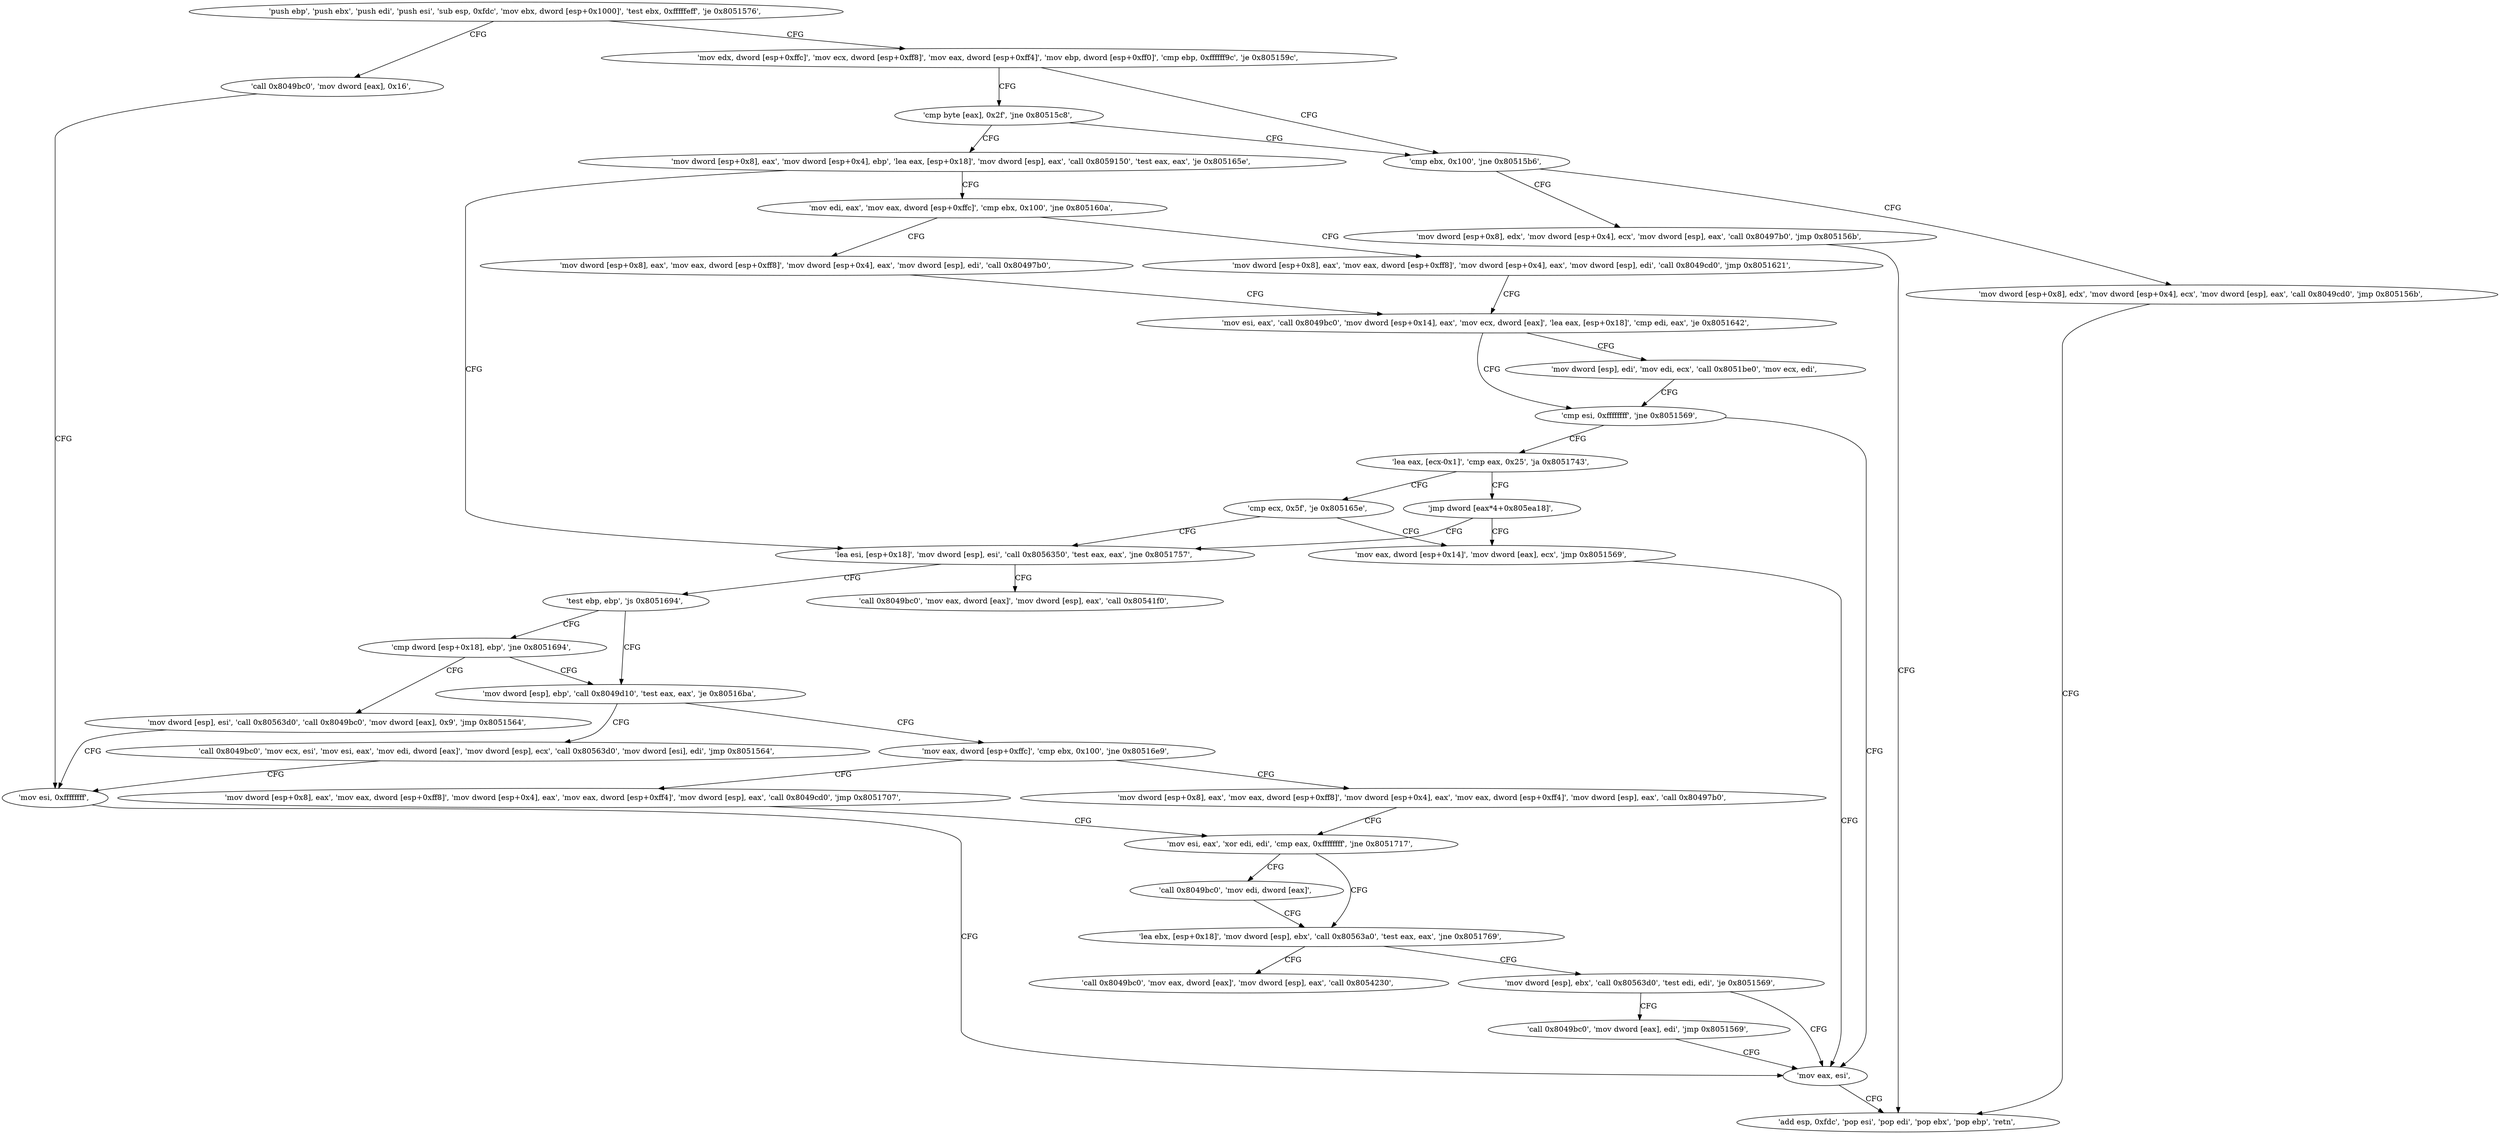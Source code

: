 digraph "func" {
"134550848" [label = "'push ebp', 'push ebx', 'push edi', 'push esi', 'sub esp, 0xfdc', 'mov ebx, dword [esp+0x1000]', 'test ebx, 0xfffffeff', 'je 0x8051576', " ]
"134550902" [label = "'mov edx, dword [esp+0xffc]', 'mov ecx, dword [esp+0xff8]', 'mov eax, dword [esp+0xff4]', 'mov ebp, dword [esp+0xff0]', 'cmp ebp, 0xffffff9c', 'je 0x805159c', " ]
"134550873" [label = "'call 0x8049bc0', 'mov dword [eax], 0x16', " ]
"134550940" [label = "'cmp ebx, 0x100', 'jne 0x80515b6', " ]
"134550935" [label = "'cmp byte [eax], 0x2f', 'jne 0x80515c8', " ]
"134550884" [label = "'mov esi, 0xffffffff', " ]
"134550966" [label = "'mov dword [esp+0x8], edx', 'mov dword [esp+0x4], ecx', 'mov dword [esp], eax', 'call 0x80497b0', 'jmp 0x805156b', " ]
"134550948" [label = "'mov dword [esp+0x8], edx', 'mov dword [esp+0x4], ecx', 'mov dword [esp], eax', 'call 0x8049cd0', 'jmp 0x805156b', " ]
"134550984" [label = "'mov dword [esp+0x8], eax', 'mov dword [esp+0x4], ebp', 'lea eax, [esp+0x18]', 'mov dword [esp], eax', 'call 0x8059150', 'test eax, eax', 'je 0x805165e', " ]
"134550891" [label = "'add esp, 0xfdc', 'pop esi', 'pop edi', 'pop ebx', 'pop ebp', 'retn', " ]
"134551134" [label = "'lea esi, [esp+0x18]', 'mov dword [esp], esi', 'call 0x8056350', 'test eax, eax', 'jne 0x8051757', " ]
"134551008" [label = "'mov edi, eax', 'mov eax, dword [esp+0xffc]', 'cmp ebx, 0x100', 'jne 0x805160a', " ]
"134551383" [label = "'call 0x8049bc0', 'mov eax, dword [eax]', 'mov dword [esp], eax', 'call 0x80541f0', " ]
"134551154" [label = "'test ebp, ebp', 'js 0x8051694', " ]
"134551050" [label = "'mov dword [esp+0x8], eax', 'mov eax, dword [esp+0xff8]', 'mov dword [esp+0x4], eax', 'mov dword [esp], edi', 'call 0x80497b0', " ]
"134551025" [label = "'mov dword [esp+0x8], eax', 'mov eax, dword [esp+0xff8]', 'mov dword [esp+0x4], eax', 'mov dword [esp], edi', 'call 0x8049cd0', 'jmp 0x8051621', " ]
"134551188" [label = "'mov dword [esp], ebp', 'call 0x8049d10', 'test eax, eax', 'je 0x80516ba', " ]
"134551158" [label = "'cmp dword [esp+0x18], ebp', 'jne 0x8051694', " ]
"134551073" [label = "'mov esi, eax', 'call 0x8049bc0', 'mov dword [esp+0x14], eax', 'mov ecx, dword [eax]', 'lea eax, [esp+0x18]', 'cmp edi, eax', 'je 0x8051642', " ]
"134551226" [label = "'mov eax, dword [esp+0xffc]', 'cmp ebx, 0x100', 'jne 0x80516e9', " ]
"134551200" [label = "'call 0x8049bc0', 'mov ecx, esi', 'mov esi, eax', 'mov edi, dword [eax]', 'mov dword [esp], ecx', 'call 0x80563d0', 'mov dword [esi], edi', 'jmp 0x8051564', " ]
"134551164" [label = "'mov dword [esp], esi', 'call 0x80563d0', 'call 0x8049bc0', 'mov dword [eax], 0x9', 'jmp 0x8051564', " ]
"134551106" [label = "'cmp esi, 0xffffffff', 'jne 0x8051569', " ]
"134550889" [label = "'mov eax, esi', " ]
"134551115" [label = "'lea eax, [ecx-0x1]', 'cmp eax, 0x25', 'ja 0x8051743', " ]
"134551094" [label = "'mov dword [esp], edi', 'mov edi, ecx', 'call 0x8051be0', 'mov ecx, edi', " ]
"134551273" [label = "'mov dword [esp+0x8], eax', 'mov eax, dword [esp+0xff8]', 'mov dword [esp+0x4], eax', 'mov eax, dword [esp+0xff4]', 'mov dword [esp], eax', 'call 0x80497b0', " ]
"134551241" [label = "'mov dword [esp+0x8], eax', 'mov eax, dword [esp+0xff8]', 'mov dword [esp+0x4], eax', 'mov eax, dword [esp+0xff4]', 'mov dword [esp], eax', 'call 0x8049cd0', 'jmp 0x8051707', " ]
"134551363" [label = "'cmp ecx, 0x5f', 'je 0x805165e', " ]
"134551127" [label = "'jmp dword [eax*4+0x805ea18]', " ]
"134551303" [label = "'mov esi, eax', 'xor edi, edi', 'cmp eax, 0xffffffff', 'jne 0x8051717', " ]
"134551372" [label = "'mov eax, dword [esp+0x14]', 'mov dword [eax], ecx', 'jmp 0x8051569', " ]
"134551319" [label = "'lea ebx, [esp+0x18]', 'mov dword [esp], ebx', 'call 0x80563a0', 'test eax, eax', 'jne 0x8051769', " ]
"134551401" [label = "'call 0x8049bc0', 'mov eax, dword [eax]', 'mov dword [esp], eax', 'call 0x8054230', " ]
"134551335" [label = "'mov dword [esp], ebx', 'call 0x80563d0', 'test edi, edi', 'je 0x8051569', " ]
"134551312" [label = "'call 0x8049bc0', 'mov edi, dword [eax]', " ]
"134551351" [label = "'call 0x8049bc0', 'mov dword [eax], edi', 'jmp 0x8051569', " ]
"134550848" -> "134550902" [ label = "CFG" ]
"134550848" -> "134550873" [ label = "CFG" ]
"134550902" -> "134550940" [ label = "CFG" ]
"134550902" -> "134550935" [ label = "CFG" ]
"134550873" -> "134550884" [ label = "CFG" ]
"134550940" -> "134550966" [ label = "CFG" ]
"134550940" -> "134550948" [ label = "CFG" ]
"134550935" -> "134550984" [ label = "CFG" ]
"134550935" -> "134550940" [ label = "CFG" ]
"134550884" -> "134550889" [ label = "CFG" ]
"134550966" -> "134550891" [ label = "CFG" ]
"134550948" -> "134550891" [ label = "CFG" ]
"134550984" -> "134551134" [ label = "CFG" ]
"134550984" -> "134551008" [ label = "CFG" ]
"134551134" -> "134551383" [ label = "CFG" ]
"134551134" -> "134551154" [ label = "CFG" ]
"134551008" -> "134551050" [ label = "CFG" ]
"134551008" -> "134551025" [ label = "CFG" ]
"134551154" -> "134551188" [ label = "CFG" ]
"134551154" -> "134551158" [ label = "CFG" ]
"134551050" -> "134551073" [ label = "CFG" ]
"134551025" -> "134551073" [ label = "CFG" ]
"134551188" -> "134551226" [ label = "CFG" ]
"134551188" -> "134551200" [ label = "CFG" ]
"134551158" -> "134551188" [ label = "CFG" ]
"134551158" -> "134551164" [ label = "CFG" ]
"134551073" -> "134551106" [ label = "CFG" ]
"134551073" -> "134551094" [ label = "CFG" ]
"134551226" -> "134551273" [ label = "CFG" ]
"134551226" -> "134551241" [ label = "CFG" ]
"134551200" -> "134550884" [ label = "CFG" ]
"134551164" -> "134550884" [ label = "CFG" ]
"134551106" -> "134550889" [ label = "CFG" ]
"134551106" -> "134551115" [ label = "CFG" ]
"134550889" -> "134550891" [ label = "CFG" ]
"134551115" -> "134551363" [ label = "CFG" ]
"134551115" -> "134551127" [ label = "CFG" ]
"134551094" -> "134551106" [ label = "CFG" ]
"134551273" -> "134551303" [ label = "CFG" ]
"134551241" -> "134551303" [ label = "CFG" ]
"134551363" -> "134551134" [ label = "CFG" ]
"134551363" -> "134551372" [ label = "CFG" ]
"134551127" -> "134551134" [ label = "CFG" ]
"134551127" -> "134551372" [ label = "CFG" ]
"134551303" -> "134551319" [ label = "CFG" ]
"134551303" -> "134551312" [ label = "CFG" ]
"134551372" -> "134550889" [ label = "CFG" ]
"134551319" -> "134551401" [ label = "CFG" ]
"134551319" -> "134551335" [ label = "CFG" ]
"134551335" -> "134550889" [ label = "CFG" ]
"134551335" -> "134551351" [ label = "CFG" ]
"134551312" -> "134551319" [ label = "CFG" ]
"134551351" -> "134550889" [ label = "CFG" ]
}
